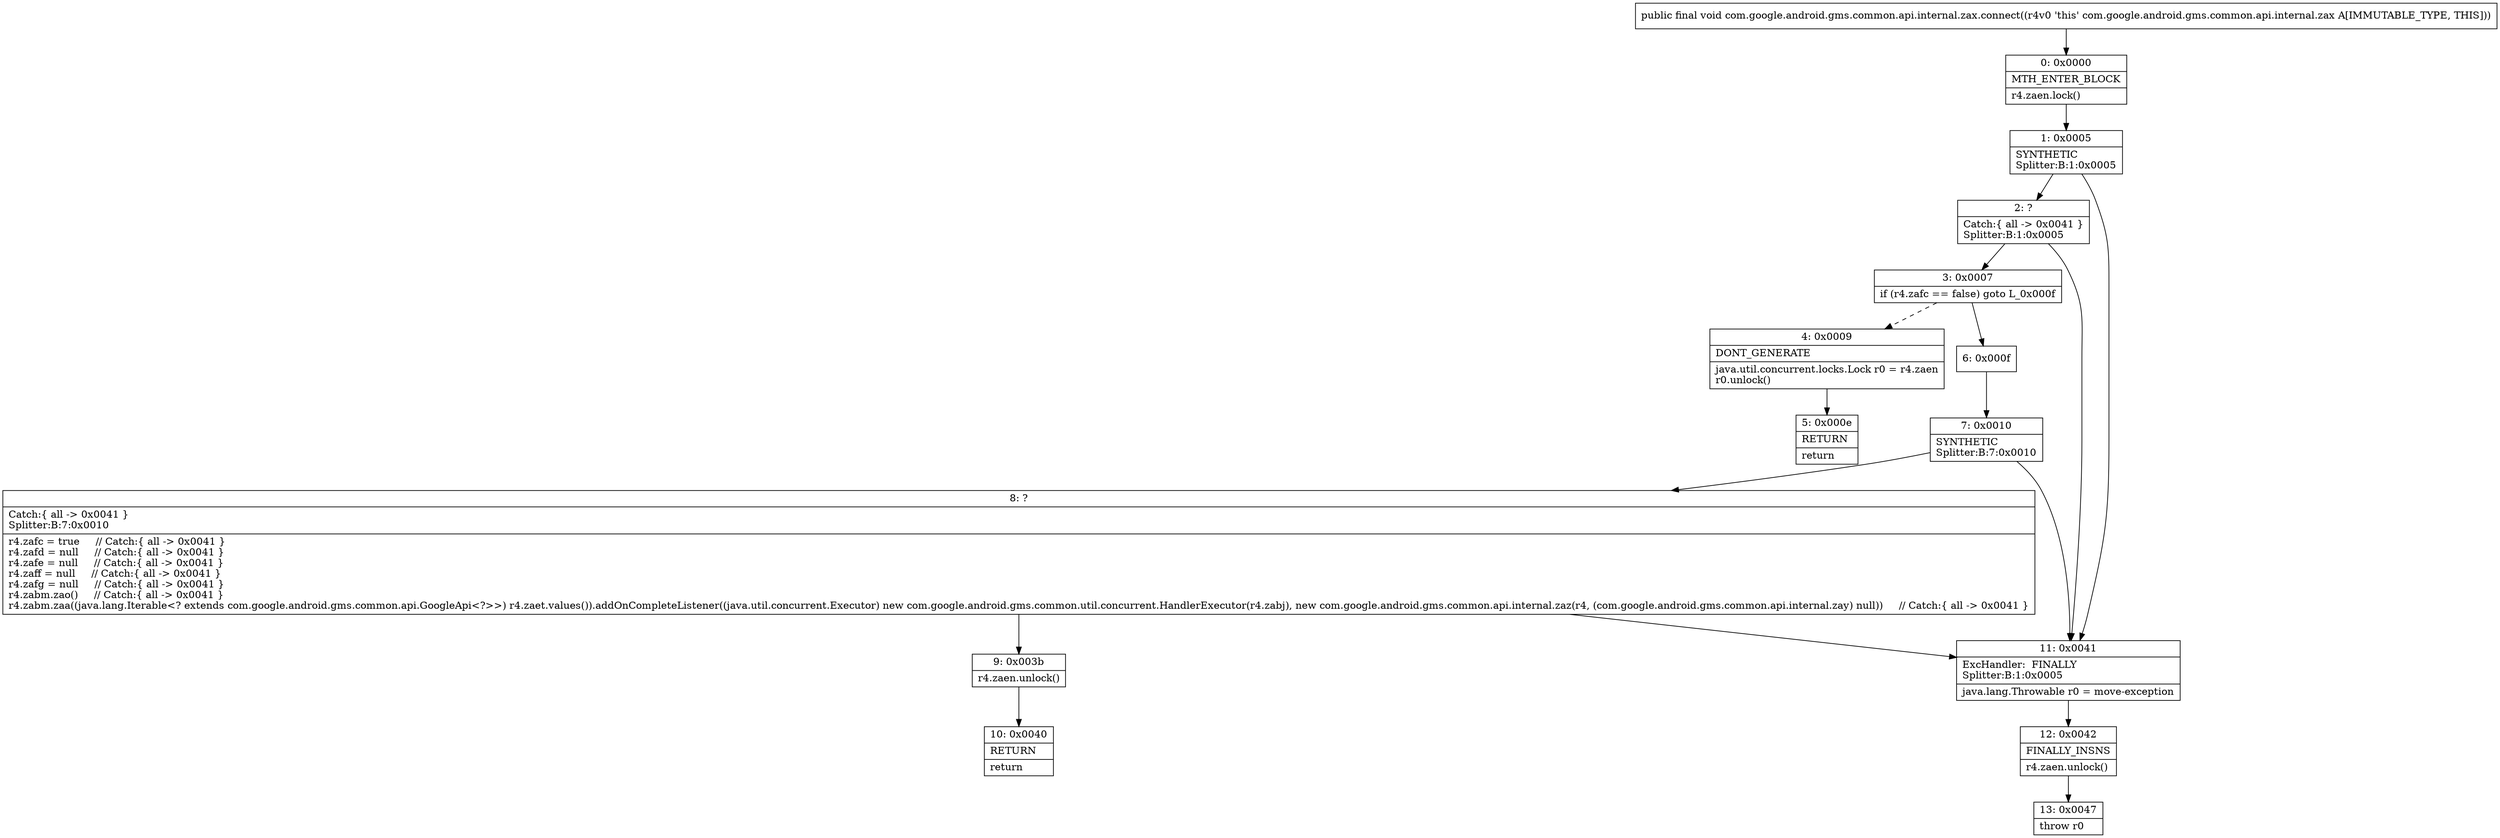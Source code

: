 digraph "CFG forcom.google.android.gms.common.api.internal.zax.connect()V" {
Node_0 [shape=record,label="{0\:\ 0x0000|MTH_ENTER_BLOCK\l|r4.zaen.lock()\l}"];
Node_1 [shape=record,label="{1\:\ 0x0005|SYNTHETIC\lSplitter:B:1:0x0005\l}"];
Node_2 [shape=record,label="{2\:\ ?|Catch:\{ all \-\> 0x0041 \}\lSplitter:B:1:0x0005\l}"];
Node_3 [shape=record,label="{3\:\ 0x0007|if (r4.zafc == false) goto L_0x000f\l}"];
Node_4 [shape=record,label="{4\:\ 0x0009|DONT_GENERATE\l|java.util.concurrent.locks.Lock r0 = r4.zaen\lr0.unlock()\l}"];
Node_5 [shape=record,label="{5\:\ 0x000e|RETURN\l|return\l}"];
Node_6 [shape=record,label="{6\:\ 0x000f}"];
Node_7 [shape=record,label="{7\:\ 0x0010|SYNTHETIC\lSplitter:B:7:0x0010\l}"];
Node_8 [shape=record,label="{8\:\ ?|Catch:\{ all \-\> 0x0041 \}\lSplitter:B:7:0x0010\l|r4.zafc = true     \/\/ Catch:\{ all \-\> 0x0041 \}\lr4.zafd = null     \/\/ Catch:\{ all \-\> 0x0041 \}\lr4.zafe = null     \/\/ Catch:\{ all \-\> 0x0041 \}\lr4.zaff = null     \/\/ Catch:\{ all \-\> 0x0041 \}\lr4.zafg = null     \/\/ Catch:\{ all \-\> 0x0041 \}\lr4.zabm.zao()     \/\/ Catch:\{ all \-\> 0x0041 \}\lr4.zabm.zaa((java.lang.Iterable\<? extends com.google.android.gms.common.api.GoogleApi\<?\>\>) r4.zaet.values()).addOnCompleteListener((java.util.concurrent.Executor) new com.google.android.gms.common.util.concurrent.HandlerExecutor(r4.zabj), new com.google.android.gms.common.api.internal.zaz(r4, (com.google.android.gms.common.api.internal.zay) null))     \/\/ Catch:\{ all \-\> 0x0041 \}\l}"];
Node_9 [shape=record,label="{9\:\ 0x003b|r4.zaen.unlock()\l}"];
Node_10 [shape=record,label="{10\:\ 0x0040|RETURN\l|return\l}"];
Node_11 [shape=record,label="{11\:\ 0x0041|ExcHandler:  FINALLY\lSplitter:B:1:0x0005\l|java.lang.Throwable r0 = move\-exception\l}"];
Node_12 [shape=record,label="{12\:\ 0x0042|FINALLY_INSNS\l|r4.zaen.unlock()\l}"];
Node_13 [shape=record,label="{13\:\ 0x0047|throw r0\l}"];
MethodNode[shape=record,label="{public final void com.google.android.gms.common.api.internal.zax.connect((r4v0 'this' com.google.android.gms.common.api.internal.zax A[IMMUTABLE_TYPE, THIS])) }"];
MethodNode -> Node_0;
Node_0 -> Node_1;
Node_1 -> Node_2;
Node_1 -> Node_11;
Node_2 -> Node_3;
Node_2 -> Node_11;
Node_3 -> Node_4[style=dashed];
Node_3 -> Node_6;
Node_4 -> Node_5;
Node_6 -> Node_7;
Node_7 -> Node_8;
Node_7 -> Node_11;
Node_8 -> Node_9;
Node_8 -> Node_11;
Node_9 -> Node_10;
Node_11 -> Node_12;
Node_12 -> Node_13;
}

